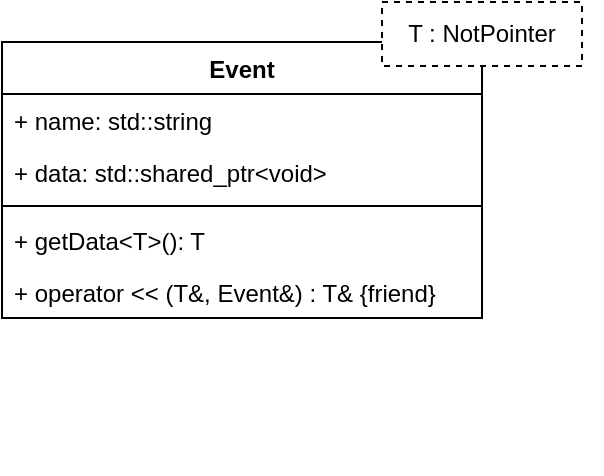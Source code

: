 <mxfile compressed="false" version="13.7.9" type="device">
  <diagram id="njPW_tboIVseyxhEBPLP" name="Page-1">
    <mxGraphModel dx="813" dy="470" grid="1" gridSize="10" guides="1" tooltips="1" connect="1" arrows="1" fold="1" page="1" pageScale="1" pageWidth="850" pageHeight="1100" math="0" shadow="0">
      <root>
        <mxCell id="0" />
        <mxCell id="1" parent="0" />
        <mxCell id="7mEc8ZcOD99qMGuMx6PS-13" value="" style="group" vertex="1" connectable="0" parent="1">
          <mxGeometry x="80" y="60" width="300" height="236" as="geometry" />
        </mxCell>
        <mxCell id="7mEc8ZcOD99qMGuMx6PS-1" value="Event" style="swimlane;fontStyle=1;align=center;verticalAlign=top;childLayout=stackLayout;horizontal=1;startSize=26;horizontalStack=0;resizeParent=1;resizeParentMax=0;resizeLast=0;collapsible=1;marginBottom=0;" vertex="1" parent="7mEc8ZcOD99qMGuMx6PS-13">
          <mxGeometry y="20" width="240" height="138" as="geometry">
            <mxRectangle x="80" y="80" width="110" height="26" as="alternateBounds" />
          </mxGeometry>
        </mxCell>
        <mxCell id="7mEc8ZcOD99qMGuMx6PS-2" value="+ name: std::string" style="text;strokeColor=none;fillColor=none;align=left;verticalAlign=top;spacingLeft=4;spacingRight=4;overflow=hidden;rotatable=0;points=[[0,0.5],[1,0.5]];portConstraint=eastwest;" vertex="1" parent="7mEc8ZcOD99qMGuMx6PS-1">
          <mxGeometry y="26" width="240" height="26" as="geometry" />
        </mxCell>
        <mxCell id="7mEc8ZcOD99qMGuMx6PS-3" value="+ data: std::shared_ptr&lt;void&gt;" style="text;strokeColor=none;fillColor=none;align=left;verticalAlign=top;spacingLeft=4;spacingRight=4;overflow=hidden;rotatable=0;points=[[0,0.5],[1,0.5]];portConstraint=eastwest;" vertex="1" parent="7mEc8ZcOD99qMGuMx6PS-1">
          <mxGeometry y="52" width="240" height="26" as="geometry" />
        </mxCell>
        <mxCell id="7mEc8ZcOD99qMGuMx6PS-6" value="" style="line;strokeWidth=1;fillColor=none;align=left;verticalAlign=middle;spacingTop=-1;spacingLeft=3;spacingRight=3;rotatable=0;labelPosition=right;points=[];portConstraint=eastwest;" vertex="1" parent="7mEc8ZcOD99qMGuMx6PS-1">
          <mxGeometry y="78" width="240" height="8" as="geometry" />
        </mxCell>
        <mxCell id="7mEc8ZcOD99qMGuMx6PS-7" value="+ getData&lt;T&gt;(): T" style="text;strokeColor=none;fillColor=none;align=left;verticalAlign=top;spacingLeft=4;spacingRight=4;overflow=hidden;rotatable=0;points=[[0,0.5],[1,0.5]];portConstraint=eastwest;" vertex="1" parent="7mEc8ZcOD99qMGuMx6PS-1">
          <mxGeometry y="86" width="240" height="26" as="geometry" />
        </mxCell>
        <mxCell id="7mEc8ZcOD99qMGuMx6PS-8" value="+ operator &lt;&lt; (T&amp;, Event&amp;) : T&amp; {friend}" style="text;strokeColor=none;fillColor=none;align=left;verticalAlign=top;spacingLeft=4;spacingRight=4;overflow=hidden;rotatable=0;points=[[0,0.5],[1,0.5]];portConstraint=eastwest;" vertex="1" parent="7mEc8ZcOD99qMGuMx6PS-1">
          <mxGeometry y="112" width="240" height="26" as="geometry" />
        </mxCell>
        <mxCell id="7mEc8ZcOD99qMGuMx6PS-12" value="T : NotPointer" style="rounded=0;whiteSpace=wrap;html=1;dashed=1;" vertex="1" parent="7mEc8ZcOD99qMGuMx6PS-13">
          <mxGeometry x="190" width="100" height="32" as="geometry" />
        </mxCell>
      </root>
    </mxGraphModel>
  </diagram>
</mxfile>
